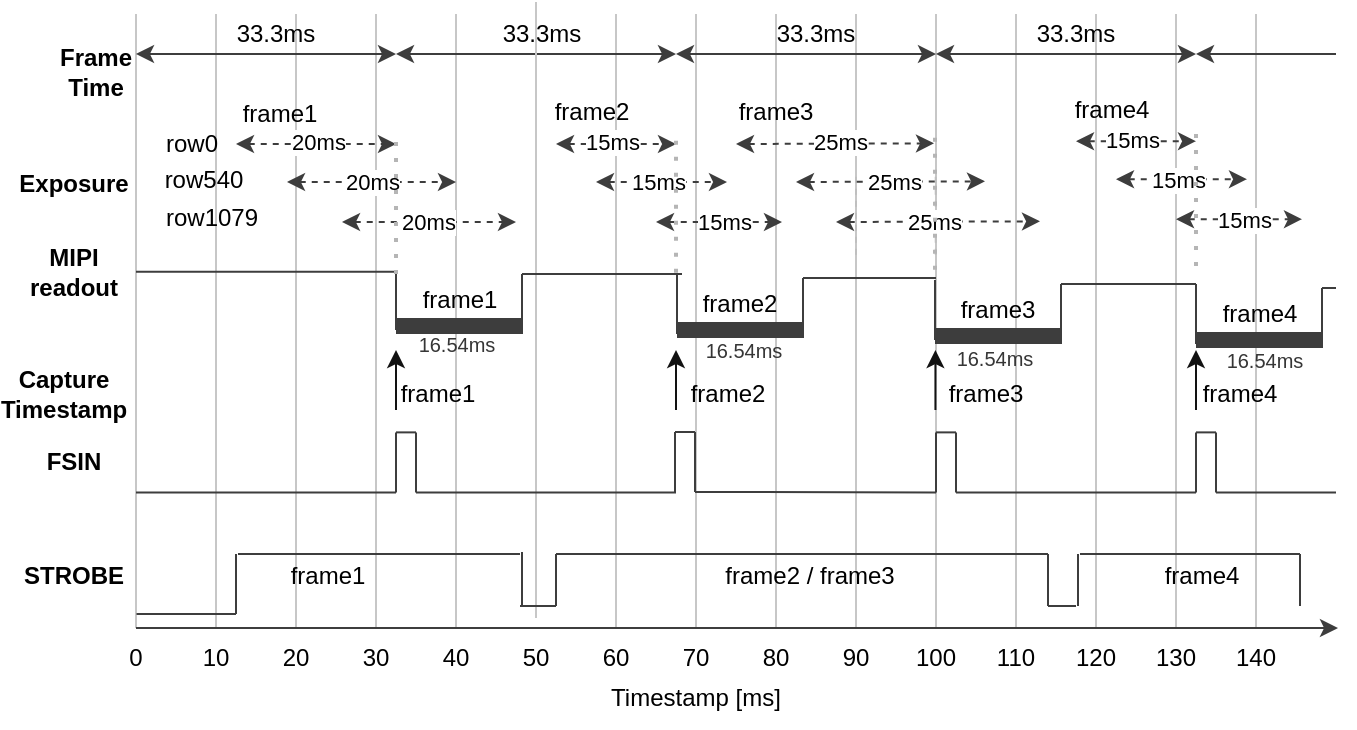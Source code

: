 <mxfile version="20.3.3" type="device"><diagram id="ZfFz8FX2KWRzMvGw99M6" name="Page-1"><mxGraphModel dx="862" dy="456" grid="1" gridSize="10" guides="1" tooltips="1" connect="1" arrows="1" fold="1" page="1" pageScale="1" pageWidth="850" pageHeight="1100" math="0" shadow="0"><root><mxCell id="0"/><mxCell id="1" parent="0"/><mxCell id="2MlRJaXZFY16h2iLMxN5-1" value="" style="endArrow=none;html=1;rounded=0;strokeColor=#C7C7C7;exitX=0.5;exitY=0;exitDx=0;exitDy=0;" edge="1" parent="1" source="2MlRJaXZFY16h2iLMxN5-36"><mxGeometry width="50" height="50" relative="1" as="geometry"><mxPoint x="160" y="520" as="sourcePoint"/><mxPoint x="160" y="120" as="targetPoint"/></mxGeometry></mxCell><mxCell id="2MlRJaXZFY16h2iLMxN5-2" value="" style="endArrow=none;html=1;rounded=0;strokeColor=#C7C7C7;exitX=0.5;exitY=0;exitDx=0;exitDy=0;" edge="1" parent="1" source="2MlRJaXZFY16h2iLMxN5-17"><mxGeometry width="50" height="50" relative="1" as="geometry"><mxPoint x="200" y="390" as="sourcePoint"/><mxPoint x="200" y="120" as="targetPoint"/></mxGeometry></mxCell><mxCell id="2MlRJaXZFY16h2iLMxN5-3" value="" style="endArrow=none;html=1;rounded=0;strokeColor=#C7C7C7;exitX=0.5;exitY=0;exitDx=0;exitDy=0;" edge="1" parent="1" source="2MlRJaXZFY16h2iLMxN5-18"><mxGeometry width="50" height="50" relative="1" as="geometry"><mxPoint x="240" y="390" as="sourcePoint"/><mxPoint x="240" y="120" as="targetPoint"/></mxGeometry></mxCell><mxCell id="2MlRJaXZFY16h2iLMxN5-4" value="" style="endArrow=none;html=1;rounded=0;strokeColor=#C7C7C7;exitX=0.5;exitY=0;exitDx=0;exitDy=0;" edge="1" parent="1" source="2MlRJaXZFY16h2iLMxN5-19"><mxGeometry width="50" height="50" relative="1" as="geometry"><mxPoint x="280" y="520" as="sourcePoint"/><mxPoint x="280" y="120" as="targetPoint"/></mxGeometry></mxCell><mxCell id="2MlRJaXZFY16h2iLMxN5-5" value="" style="endArrow=none;html=1;rounded=0;strokeColor=#C7C7C7;exitX=0.5;exitY=0;exitDx=0;exitDy=0;" edge="1" parent="1" source="2MlRJaXZFY16h2iLMxN5-22"><mxGeometry width="50" height="50" relative="1" as="geometry"><mxPoint x="320" y="520" as="sourcePoint"/><mxPoint x="320" y="120" as="targetPoint"/></mxGeometry></mxCell><mxCell id="2MlRJaXZFY16h2iLMxN5-7" value="" style="endArrow=none;html=1;rounded=0;strokeColor=#C7C7C7;exitX=0.5;exitY=0;exitDx=0;exitDy=0;" edge="1" parent="1" source="2MlRJaXZFY16h2iLMxN5-24"><mxGeometry width="50" height="50" relative="1" as="geometry"><mxPoint x="400" y="520" as="sourcePoint"/><mxPoint x="400" y="120" as="targetPoint"/></mxGeometry></mxCell><mxCell id="2MlRJaXZFY16h2iLMxN5-8" value="" style="endArrow=none;html=1;rounded=0;strokeColor=#C7C7C7;exitX=0.5;exitY=0;exitDx=0;exitDy=0;" edge="1" parent="1" source="2MlRJaXZFY16h2iLMxN5-25"><mxGeometry width="50" height="50" relative="1" as="geometry"><mxPoint x="440" y="520" as="sourcePoint"/><mxPoint x="440" y="120" as="targetPoint"/></mxGeometry></mxCell><mxCell id="2MlRJaXZFY16h2iLMxN5-9" value="" style="endArrow=none;html=1;rounded=0;strokeColor=#C7C7C7;exitX=0.5;exitY=0;exitDx=0;exitDy=0;" edge="1" parent="1" source="2MlRJaXZFY16h2iLMxN5-26"><mxGeometry width="50" height="50" relative="1" as="geometry"><mxPoint x="480" y="520" as="sourcePoint"/><mxPoint x="480" y="120" as="targetPoint"/></mxGeometry></mxCell><mxCell id="2MlRJaXZFY16h2iLMxN5-10" value="" style="endArrow=none;html=1;rounded=0;strokeColor=#C7C7C7;" edge="1" parent="1" source="2MlRJaXZFY16h2iLMxN5-27"><mxGeometry width="50" height="50" relative="1" as="geometry"><mxPoint x="520" y="520" as="sourcePoint"/><mxPoint x="520" y="120" as="targetPoint"/></mxGeometry></mxCell><mxCell id="2MlRJaXZFY16h2iLMxN5-11" value="" style="endArrow=none;html=1;rounded=0;strokeColor=#C7C7C7;exitX=0.5;exitY=0;exitDx=0;exitDy=0;" edge="1" parent="1" source="2MlRJaXZFY16h2iLMxN5-28"><mxGeometry width="50" height="50" relative="1" as="geometry"><mxPoint x="560" y="380" as="sourcePoint"/><mxPoint x="560" y="120" as="targetPoint"/></mxGeometry></mxCell><mxCell id="2MlRJaXZFY16h2iLMxN5-12" value="" style="endArrow=none;html=1;rounded=0;strokeColor=#C7C7C7;exitX=0.5;exitY=0;exitDx=0;exitDy=0;" edge="1" parent="1" source="2MlRJaXZFY16h2iLMxN5-29"><mxGeometry width="50" height="50" relative="1" as="geometry"><mxPoint x="600" y="520" as="sourcePoint"/><mxPoint x="600" y="120" as="targetPoint"/></mxGeometry></mxCell><mxCell id="2MlRJaXZFY16h2iLMxN5-13" value="" style="endArrow=none;html=1;rounded=0;strokeColor=#C7C7C7;exitX=0.5;exitY=0;exitDx=0;exitDy=0;" edge="1" parent="1" source="2MlRJaXZFY16h2iLMxN5-30"><mxGeometry width="50" height="50" relative="1" as="geometry"><mxPoint x="640" y="520" as="sourcePoint"/><mxPoint x="640" y="120" as="targetPoint"/></mxGeometry></mxCell><mxCell id="2MlRJaXZFY16h2iLMxN5-14" value="" style="endArrow=none;html=1;rounded=0;strokeColor=#C7C7C7;exitX=0.5;exitY=0;exitDx=0;exitDy=0;" edge="1" parent="1" source="2MlRJaXZFY16h2iLMxN5-31"><mxGeometry width="50" height="50" relative="1" as="geometry"><mxPoint x="680" y="520" as="sourcePoint"/><mxPoint x="680" y="120" as="targetPoint"/></mxGeometry></mxCell><mxCell id="2MlRJaXZFY16h2iLMxN5-15" value="" style="endArrow=none;html=1;rounded=0;strokeColor=#C7C7C7;exitX=0.5;exitY=0;exitDx=0;exitDy=0;" edge="1" parent="1" source="2MlRJaXZFY16h2iLMxN5-32"><mxGeometry width="50" height="50" relative="1" as="geometry"><mxPoint x="720" y="520" as="sourcePoint"/><mxPoint x="720" y="120" as="targetPoint"/></mxGeometry></mxCell><mxCell id="2MlRJaXZFY16h2iLMxN5-17" value="&lt;div&gt;10&lt;/div&gt;" style="text;html=1;strokeColor=none;fillColor=none;align=center;verticalAlign=middle;whiteSpace=wrap;rounded=0;" vertex="1" parent="1"><mxGeometry x="170" y="427" width="60" height="30" as="geometry"/></mxCell><mxCell id="2MlRJaXZFY16h2iLMxN5-18" value="&lt;div&gt;20&lt;/div&gt;" style="text;html=1;strokeColor=none;fillColor=none;align=center;verticalAlign=middle;whiteSpace=wrap;rounded=0;" vertex="1" parent="1"><mxGeometry x="210" y="427" width="60" height="30" as="geometry"/></mxCell><mxCell id="2MlRJaXZFY16h2iLMxN5-19" value="30" style="text;html=1;strokeColor=none;fillColor=none;align=center;verticalAlign=middle;whiteSpace=wrap;rounded=0;" vertex="1" parent="1"><mxGeometry x="250" y="427" width="60" height="30" as="geometry"/></mxCell><mxCell id="2MlRJaXZFY16h2iLMxN5-20" value="" style="endArrow=classic;html=1;rounded=0;strokeColor=#3D3D3D;strokeWidth=1;entryX=1;entryY=0;entryDx=0;entryDy=0;exitX=0.5;exitY=0;exitDx=0;exitDy=0;" edge="1" parent="1" source="2MlRJaXZFY16h2iLMxN5-36"><mxGeometry width="50" height="50" relative="1" as="geometry"><mxPoint x="171" y="427" as="sourcePoint"/><mxPoint x="761" y="427.0" as="targetPoint"/></mxGeometry></mxCell><mxCell id="2MlRJaXZFY16h2iLMxN5-21" value="Timestamp [ms]" style="text;html=1;strokeColor=none;fillColor=none;align=center;verticalAlign=middle;whiteSpace=wrap;rounded=0;" vertex="1" parent="1"><mxGeometry x="390" y="447" width="100" height="30" as="geometry"/></mxCell><mxCell id="2MlRJaXZFY16h2iLMxN5-22" value="40" style="text;html=1;strokeColor=none;fillColor=none;align=center;verticalAlign=middle;whiteSpace=wrap;rounded=0;" vertex="1" parent="1"><mxGeometry x="290" y="427" width="60" height="30" as="geometry"/></mxCell><mxCell id="2MlRJaXZFY16h2iLMxN5-23" value="50" style="text;html=1;strokeColor=none;fillColor=none;align=center;verticalAlign=middle;whiteSpace=wrap;rounded=0;" vertex="1" parent="1"><mxGeometry x="330" y="427" width="60" height="30" as="geometry"/></mxCell><mxCell id="2MlRJaXZFY16h2iLMxN5-24" value="60" style="text;html=1;strokeColor=none;fillColor=none;align=center;verticalAlign=middle;whiteSpace=wrap;rounded=0;" vertex="1" parent="1"><mxGeometry x="370" y="427" width="60" height="30" as="geometry"/></mxCell><mxCell id="2MlRJaXZFY16h2iLMxN5-25" value="70" style="text;html=1;strokeColor=none;fillColor=none;align=center;verticalAlign=middle;whiteSpace=wrap;rounded=0;" vertex="1" parent="1"><mxGeometry x="410" y="427" width="60" height="30" as="geometry"/></mxCell><mxCell id="2MlRJaXZFY16h2iLMxN5-26" value="80" style="text;html=1;strokeColor=none;fillColor=none;align=center;verticalAlign=middle;whiteSpace=wrap;rounded=0;" vertex="1" parent="1"><mxGeometry x="450" y="427" width="60" height="30" as="geometry"/></mxCell><mxCell id="2MlRJaXZFY16h2iLMxN5-27" value="90" style="text;html=1;strokeColor=none;fillColor=none;align=center;verticalAlign=middle;whiteSpace=wrap;rounded=0;" vertex="1" parent="1"><mxGeometry x="490" y="427" width="60" height="30" as="geometry"/></mxCell><mxCell id="2MlRJaXZFY16h2iLMxN5-28" value="100" style="text;html=1;strokeColor=none;fillColor=none;align=center;verticalAlign=middle;whiteSpace=wrap;rounded=0;" vertex="1" parent="1"><mxGeometry x="530" y="427" width="60" height="30" as="geometry"/></mxCell><mxCell id="2MlRJaXZFY16h2iLMxN5-29" value="110" style="text;html=1;strokeColor=none;fillColor=none;align=center;verticalAlign=middle;whiteSpace=wrap;rounded=0;" vertex="1" parent="1"><mxGeometry x="570" y="427" width="60" height="30" as="geometry"/></mxCell><mxCell id="2MlRJaXZFY16h2iLMxN5-30" value="120" style="text;html=1;strokeColor=none;fillColor=none;align=center;verticalAlign=middle;whiteSpace=wrap;rounded=0;" vertex="1" parent="1"><mxGeometry x="610" y="427" width="60" height="30" as="geometry"/></mxCell><mxCell id="2MlRJaXZFY16h2iLMxN5-31" value="130" style="text;html=1;strokeColor=none;fillColor=none;align=center;verticalAlign=middle;whiteSpace=wrap;rounded=0;" vertex="1" parent="1"><mxGeometry x="650" y="427" width="60" height="30" as="geometry"/></mxCell><mxCell id="2MlRJaXZFY16h2iLMxN5-32" value="140" style="text;html=1;strokeColor=none;fillColor=none;align=center;verticalAlign=middle;whiteSpace=wrap;rounded=0;" vertex="1" parent="1"><mxGeometry x="690" y="427" width="60" height="30" as="geometry"/></mxCell><mxCell id="2MlRJaXZFY16h2iLMxN5-36" value="0" style="text;html=1;strokeColor=none;fillColor=none;align=center;verticalAlign=middle;whiteSpace=wrap;rounded=0;" vertex="1" parent="1"><mxGeometry x="130" y="427" width="60" height="30" as="geometry"/></mxCell><mxCell id="2MlRJaXZFY16h2iLMxN5-37" value="" style="endArrow=classic;startArrow=classic;html=1;rounded=0;strokeColor=#3D3D3D;strokeWidth=1;" edge="1" parent="1"><mxGeometry width="50" height="50" relative="1" as="geometry"><mxPoint x="160" y="140" as="sourcePoint"/><mxPoint x="290" y="140" as="targetPoint"/></mxGeometry></mxCell><mxCell id="2MlRJaXZFY16h2iLMxN5-38" value="" style="endArrow=classic;startArrow=classic;html=1;rounded=0;strokeColor=#3D3D3D;strokeWidth=1;" edge="1" parent="1"><mxGeometry width="50" height="50" relative="1" as="geometry"><mxPoint x="290" y="140" as="sourcePoint"/><mxPoint x="430" y="140" as="targetPoint"/></mxGeometry></mxCell><mxCell id="2MlRJaXZFY16h2iLMxN5-39" value="" style="endArrow=classic;startArrow=classic;html=1;rounded=0;strokeColor=#3D3D3D;strokeWidth=1;" edge="1" parent="1"><mxGeometry width="50" height="50" relative="1" as="geometry"><mxPoint x="430" y="140" as="sourcePoint"/><mxPoint x="560" y="140" as="targetPoint"/></mxGeometry></mxCell><mxCell id="2MlRJaXZFY16h2iLMxN5-40" value="" style="endArrow=classic;startArrow=classic;html=1;rounded=0;strokeColor=#3D3D3D;strokeWidth=1;" edge="1" parent="1"><mxGeometry width="50" height="50" relative="1" as="geometry"><mxPoint x="560" y="140" as="sourcePoint"/><mxPoint x="690" y="140" as="targetPoint"/></mxGeometry></mxCell><mxCell id="2MlRJaXZFY16h2iLMxN5-44" value="33.3ms" style="text;html=1;strokeColor=none;fillColor=none;align=center;verticalAlign=middle;whiteSpace=wrap;rounded=0;" vertex="1" parent="1"><mxGeometry x="200" y="115" width="60" height="30" as="geometry"/></mxCell><mxCell id="2MlRJaXZFY16h2iLMxN5-45" value="33.3ms" style="text;html=1;strokeColor=none;fillColor=none;align=center;verticalAlign=middle;whiteSpace=wrap;rounded=0;" vertex="1" parent="1"><mxGeometry x="333" y="115" width="60" height="30" as="geometry"/></mxCell><mxCell id="2MlRJaXZFY16h2iLMxN5-46" value="" style="endArrow=none;html=1;rounded=0;strokeColor=#C7C7C7;exitX=0.5;exitY=0;exitDx=0;exitDy=0;" edge="1" parent="1"><mxGeometry width="50" height="50" relative="1" as="geometry"><mxPoint x="360" y="422" as="sourcePoint"/><mxPoint x="360" y="114" as="targetPoint"/></mxGeometry></mxCell><mxCell id="2MlRJaXZFY16h2iLMxN5-49" value="33.3ms" style="text;html=1;strokeColor=none;fillColor=none;align=center;verticalAlign=middle;whiteSpace=wrap;rounded=0;" vertex="1" parent="1"><mxGeometry x="470" y="115" width="60" height="30" as="geometry"/></mxCell><mxCell id="2MlRJaXZFY16h2iLMxN5-50" value="33.3ms" style="text;html=1;strokeColor=none;fillColor=none;align=center;verticalAlign=middle;whiteSpace=wrap;rounded=0;" vertex="1" parent="1"><mxGeometry x="600" y="115" width="60" height="30" as="geometry"/></mxCell><mxCell id="2MlRJaXZFY16h2iLMxN5-51" value="" style="endArrow=classic;html=1;rounded=0;strokeColor=#3D3D3D;strokeWidth=1;" edge="1" parent="1"><mxGeometry width="50" height="50" relative="1" as="geometry"><mxPoint x="760" y="140" as="sourcePoint"/><mxPoint x="690" y="140" as="targetPoint"/></mxGeometry></mxCell><mxCell id="2MlRJaXZFY16h2iLMxN5-52" value="Exposure" style="text;html=1;strokeColor=none;fillColor=none;align=center;verticalAlign=middle;whiteSpace=wrap;rounded=0;fontStyle=1" vertex="1" parent="1"><mxGeometry x="99" y="190" width="60" height="30" as="geometry"/></mxCell><mxCell id="2MlRJaXZFY16h2iLMxN5-53" value="&lt;b&gt;Frame Time&lt;/b&gt;" style="text;html=1;strokeColor=none;fillColor=none;align=center;verticalAlign=middle;whiteSpace=wrap;rounded=0;" vertex="1" parent="1"><mxGeometry x="110" y="134" width="60" height="30" as="geometry"/></mxCell><mxCell id="2MlRJaXZFY16h2iLMxN5-54" value="STROBE" style="text;html=1;strokeColor=none;fillColor=none;align=center;verticalAlign=middle;whiteSpace=wrap;rounded=0;fontStyle=1" vertex="1" parent="1"><mxGeometry x="99" y="386" width="60" height="30" as="geometry"/></mxCell><mxCell id="2MlRJaXZFY16h2iLMxN5-55" value="&lt;div&gt;MIPI&lt;/div&gt;&lt;div&gt;readout&lt;br&gt;&lt;/div&gt;" style="text;html=1;strokeColor=none;fillColor=none;align=center;verticalAlign=middle;whiteSpace=wrap;rounded=0;fontStyle=1" vertex="1" parent="1"><mxGeometry x="99" y="234" width="60" height="30" as="geometry"/></mxCell><mxCell id="2MlRJaXZFY16h2iLMxN5-56" value="&lt;div&gt;Capture&lt;/div&gt;&lt;div&gt;Timestamp&lt;br&gt;&lt;/div&gt;" style="text;html=1;strokeColor=none;fillColor=none;align=center;verticalAlign=middle;whiteSpace=wrap;rounded=0;fontStyle=1" vertex="1" parent="1"><mxGeometry x="94" y="295" width="60" height="30" as="geometry"/></mxCell><mxCell id="2MlRJaXZFY16h2iLMxN5-58" value="" style="endArrow=none;html=1;rounded=0;strokeColor=#3D3D3D;strokeWidth=1;exitX=1.021;exitY=1;exitDx=0;exitDy=0;exitPerimeter=0;" edge="1" parent="1"><mxGeometry width="50" height="50" relative="1" as="geometry"><mxPoint x="160.26" y="420" as="sourcePoint"/><mxPoint x="210" y="420" as="targetPoint"/><Array as="points"><mxPoint x="180" y="420"/></Array></mxGeometry></mxCell><mxCell id="2MlRJaXZFY16h2iLMxN5-60" value="" style="endArrow=none;html=1;rounded=0;strokeColor=#3D3D3D;strokeWidth=1;" edge="1" parent="1"><mxGeometry width="50" height="50" relative="1" as="geometry"><mxPoint x="210" y="390" as="sourcePoint"/><mxPoint x="210" y="420" as="targetPoint"/></mxGeometry></mxCell><mxCell id="2MlRJaXZFY16h2iLMxN5-61" value="" style="endArrow=none;html=1;rounded=0;strokeColor=#3D3D3D;strokeWidth=1;" edge="1" parent="1"><mxGeometry width="50" height="50" relative="1" as="geometry"><mxPoint x="211" y="390" as="sourcePoint"/><mxPoint x="352" y="390" as="targetPoint"/></mxGeometry></mxCell><mxCell id="2MlRJaXZFY16h2iLMxN5-62" value="" style="endArrow=none;html=1;rounded=0;strokeColor=#3D3D3D;strokeWidth=1;" edge="1" parent="1"><mxGeometry width="50" height="50" relative="1" as="geometry"><mxPoint x="353" y="389" as="sourcePoint"/><mxPoint x="353" y="416" as="targetPoint"/></mxGeometry></mxCell><mxCell id="2MlRJaXZFY16h2iLMxN5-63" value="" style="endArrow=none;html=1;rounded=0;strokeColor=#3D3D3D;strokeWidth=1;" edge="1" parent="1"><mxGeometry width="50" height="50" relative="1" as="geometry"><mxPoint x="352" y="416" as="sourcePoint"/><mxPoint x="370" y="416" as="targetPoint"/></mxGeometry></mxCell><mxCell id="2MlRJaXZFY16h2iLMxN5-64" value="" style="endArrow=none;html=1;rounded=0;strokeColor=#3D3D3D;strokeWidth=1;" edge="1" parent="1"><mxGeometry width="50" height="50" relative="1" as="geometry"><mxPoint x="370" y="390" as="sourcePoint"/><mxPoint x="370" y="416" as="targetPoint"/></mxGeometry></mxCell><mxCell id="2MlRJaXZFY16h2iLMxN5-65" value="" style="endArrow=none;html=1;rounded=0;strokeColor=#3D3D3D;strokeWidth=1;" edge="1" parent="1"><mxGeometry width="50" height="50" relative="1" as="geometry"><mxPoint x="370" y="390" as="sourcePoint"/><mxPoint x="616" y="390" as="targetPoint"/></mxGeometry></mxCell><mxCell id="2MlRJaXZFY16h2iLMxN5-70" value="" style="endArrow=none;html=1;rounded=0;strokeColor=#3D3D3D;strokeWidth=1;" edge="1" parent="1"><mxGeometry width="50" height="50" relative="1" as="geometry"><mxPoint x="616" y="390" as="sourcePoint"/><mxPoint x="616" y="416" as="targetPoint"/></mxGeometry></mxCell><mxCell id="2MlRJaXZFY16h2iLMxN5-71" value="" style="endArrow=none;html=1;rounded=0;strokeColor=#3D3D3D;strokeWidth=1;" edge="1" parent="1"><mxGeometry width="50" height="50" relative="1" as="geometry"><mxPoint x="616" y="416" as="sourcePoint"/><mxPoint x="630" y="416" as="targetPoint"/></mxGeometry></mxCell><mxCell id="2MlRJaXZFY16h2iLMxN5-72" value="" style="endArrow=none;html=1;rounded=0;strokeColor=#3D3D3D;strokeWidth=1;" edge="1" parent="1"><mxGeometry width="50" height="50" relative="1" as="geometry"><mxPoint x="631" y="390" as="sourcePoint"/><mxPoint x="631" y="416" as="targetPoint"/></mxGeometry></mxCell><mxCell id="2MlRJaXZFY16h2iLMxN5-73" value="" style="endArrow=none;html=1;rounded=0;strokeColor=#3D3D3D;strokeWidth=1;" edge="1" parent="1"><mxGeometry width="50" height="50" relative="1" as="geometry"><mxPoint x="632" y="390" as="sourcePoint"/><mxPoint x="742" y="390" as="targetPoint"/></mxGeometry></mxCell><mxCell id="2MlRJaXZFY16h2iLMxN5-74" value="" style="endArrow=none;html=1;rounded=0;strokeColor=#3D3D3D;strokeWidth=1;" edge="1" parent="1"><mxGeometry width="50" height="50" relative="1" as="geometry"><mxPoint x="742" y="390" as="sourcePoint"/><mxPoint x="742.0" y="416" as="targetPoint"/></mxGeometry></mxCell><mxCell id="2MlRJaXZFY16h2iLMxN5-76" value="" style="endArrow=classic;startArrow=classic;html=1;rounded=0;strokeColor=#3D3D3D;strokeWidth=1;dashed=1;" edge="1" parent="1"><mxGeometry width="50" height="50" relative="1" as="geometry"><mxPoint x="210" y="185" as="sourcePoint"/><mxPoint x="290" y="185" as="targetPoint"/></mxGeometry></mxCell><mxCell id="2MlRJaXZFY16h2iLMxN5-159" value="20ms" style="edgeLabel;html=1;align=center;verticalAlign=middle;resizable=0;points=[];" vertex="1" connectable="0" parent="2MlRJaXZFY16h2iLMxN5-76"><mxGeometry x="0.232" y="1" relative="1" as="geometry"><mxPoint x="-9" as="offset"/></mxGeometry></mxCell><mxCell id="2MlRJaXZFY16h2iLMxN5-86" value="" style="endArrow=none;dashed=1;html=1;rounded=0;strokeColor=#BFBFBF;strokeWidth=1;" edge="1" parent="1"><mxGeometry width="50" height="50" relative="1" as="geometry"><mxPoint x="520" y="240.33" as="sourcePoint"/><mxPoint x="520" y="200.33" as="targetPoint"/></mxGeometry></mxCell><mxCell id="2MlRJaXZFY16h2iLMxN5-87" value="" style="endArrow=none;dashed=1;html=1;rounded=0;strokeColor=#BFBFBF;strokeWidth=1;" edge="1" parent="1"><mxGeometry width="50" height="50" relative="1" as="geometry"><mxPoint x="559.86" y="240.33" as="sourcePoint"/><mxPoint x="559.86" y="200.33" as="targetPoint"/></mxGeometry></mxCell><mxCell id="2MlRJaXZFY16h2iLMxN5-92" value="FSIN" style="text;html=1;strokeColor=none;fillColor=none;align=center;verticalAlign=middle;whiteSpace=wrap;rounded=0;fontStyle=1" vertex="1" parent="1"><mxGeometry x="99" y="329.19" width="60" height="30" as="geometry"/></mxCell><mxCell id="2MlRJaXZFY16h2iLMxN5-93" value="frame1" style="text;html=1;strokeColor=none;fillColor=none;align=center;verticalAlign=middle;whiteSpace=wrap;rounded=0;fontStyle=0" vertex="1" parent="1"><mxGeometry x="225.5" y="386" width="60" height="30" as="geometry"/></mxCell><mxCell id="2MlRJaXZFY16h2iLMxN5-94" value="&lt;div&gt;frame2 / frame3&lt;/div&gt;" style="text;html=1;strokeColor=none;fillColor=none;align=center;verticalAlign=middle;whiteSpace=wrap;rounded=0;fontStyle=0" vertex="1" parent="1"><mxGeometry x="407" y="393" width="180" height="16" as="geometry"/></mxCell><mxCell id="2MlRJaXZFY16h2iLMxN5-96" value="frame4" style="text;html=1;strokeColor=none;fillColor=none;align=center;verticalAlign=middle;whiteSpace=wrap;rounded=0;fontStyle=0" vertex="1" parent="1"><mxGeometry x="673" y="393" width="39.5" height="16" as="geometry"/></mxCell><mxCell id="2MlRJaXZFY16h2iLMxN5-97" value="" style="endArrow=none;html=1;rounded=0;strokeColor=#3D3D3D;strokeWidth=1;exitX=1.021;exitY=1;exitDx=0;exitDy=0;exitPerimeter=0;" edge="1" parent="1"><mxGeometry width="50" height="50" relative="1" as="geometry"><mxPoint x="160" y="359.19" as="sourcePoint"/><mxPoint x="290" y="359.19" as="targetPoint"/></mxGeometry></mxCell><mxCell id="2MlRJaXZFY16h2iLMxN5-98" value="" style="endArrow=none;html=1;rounded=0;strokeColor=#3D3D3D;strokeWidth=1;" edge="1" parent="1"><mxGeometry width="50" height="50" relative="1" as="geometry"><mxPoint x="290.0" y="329.19" as="sourcePoint"/><mxPoint x="290.0" y="359.19" as="targetPoint"/></mxGeometry></mxCell><mxCell id="2MlRJaXZFY16h2iLMxN5-99" value="" style="endArrow=none;html=1;rounded=0;strokeColor=#3D3D3D;strokeWidth=1;exitX=1.021;exitY=1;exitDx=0;exitDy=0;exitPerimeter=0;" edge="1" parent="1"><mxGeometry width="50" height="50" relative="1" as="geometry"><mxPoint x="290.0" y="329.19" as="sourcePoint"/><mxPoint x="300" y="329.19" as="targetPoint"/></mxGeometry></mxCell><mxCell id="2MlRJaXZFY16h2iLMxN5-100" value="" style="endArrow=none;html=1;rounded=0;strokeColor=#3D3D3D;strokeWidth=1;" edge="1" parent="1"><mxGeometry width="50" height="50" relative="1" as="geometry"><mxPoint x="300" y="329.19" as="sourcePoint"/><mxPoint x="300" y="359.19" as="targetPoint"/></mxGeometry></mxCell><mxCell id="2MlRJaXZFY16h2iLMxN5-101" value="" style="endArrow=none;html=1;rounded=0;strokeColor=#3D3D3D;strokeWidth=1;exitX=1.021;exitY=1;exitDx=0;exitDy=0;exitPerimeter=0;" edge="1" parent="1"><mxGeometry width="50" height="50" relative="1" as="geometry"><mxPoint x="300.0" y="359.19" as="sourcePoint"/><mxPoint x="430" y="359.19" as="targetPoint"/></mxGeometry></mxCell><mxCell id="2MlRJaXZFY16h2iLMxN5-102" value="" style="endArrow=none;html=1;rounded=0;strokeColor=#3D3D3D;strokeWidth=1;" edge="1" parent="1"><mxGeometry width="50" height="50" relative="1" as="geometry"><mxPoint x="429.5" y="329" as="sourcePoint"/><mxPoint x="429.5" y="359" as="targetPoint"/></mxGeometry></mxCell><mxCell id="2MlRJaXZFY16h2iLMxN5-103" value="" style="endArrow=none;html=1;rounded=0;strokeColor=#3D3D3D;strokeWidth=1;exitX=1.021;exitY=1;exitDx=0;exitDy=0;exitPerimeter=0;" edge="1" parent="1"><mxGeometry width="50" height="50" relative="1" as="geometry"><mxPoint x="429.5" y="329" as="sourcePoint"/><mxPoint x="439.5" y="329" as="targetPoint"/></mxGeometry></mxCell><mxCell id="2MlRJaXZFY16h2iLMxN5-104" value="" style="endArrow=none;html=1;rounded=0;strokeColor=#3D3D3D;strokeWidth=1;" edge="1" parent="1"><mxGeometry width="50" height="50" relative="1" as="geometry"><mxPoint x="439.5" y="329" as="sourcePoint"/><mxPoint x="439.5" y="359" as="targetPoint"/></mxGeometry></mxCell><mxCell id="2MlRJaXZFY16h2iLMxN5-105" value="" style="endArrow=none;html=1;rounded=0;strokeColor=#3D3D3D;strokeWidth=1;exitX=1.021;exitY=1;exitDx=0;exitDy=0;exitPerimeter=0;" edge="1" parent="1"><mxGeometry width="50" height="50" relative="1" as="geometry"><mxPoint x="439.5" y="359" as="sourcePoint"/><mxPoint x="560" y="359.19" as="targetPoint"/></mxGeometry></mxCell><mxCell id="2MlRJaXZFY16h2iLMxN5-106" value="" style="endArrow=none;html=1;rounded=0;strokeColor=#3D3D3D;strokeWidth=1;" edge="1" parent="1"><mxGeometry width="50" height="50" relative="1" as="geometry"><mxPoint x="560" y="329.19" as="sourcePoint"/><mxPoint x="560" y="359.19" as="targetPoint"/></mxGeometry></mxCell><mxCell id="2MlRJaXZFY16h2iLMxN5-107" value="" style="endArrow=none;html=1;rounded=0;strokeColor=#3D3D3D;strokeWidth=1;exitX=1.021;exitY=1;exitDx=0;exitDy=0;exitPerimeter=0;" edge="1" parent="1"><mxGeometry width="50" height="50" relative="1" as="geometry"><mxPoint x="560" y="329.19" as="sourcePoint"/><mxPoint x="570" y="329.19" as="targetPoint"/></mxGeometry></mxCell><mxCell id="2MlRJaXZFY16h2iLMxN5-108" value="" style="endArrow=none;html=1;rounded=0;strokeColor=#3D3D3D;strokeWidth=1;" edge="1" parent="1"><mxGeometry width="50" height="50" relative="1" as="geometry"><mxPoint x="570" y="329.19" as="sourcePoint"/><mxPoint x="570" y="359.19" as="targetPoint"/></mxGeometry></mxCell><mxCell id="2MlRJaXZFY16h2iLMxN5-109" value="" style="endArrow=none;html=1;rounded=0;strokeColor=#3D3D3D;strokeWidth=1;exitX=1.021;exitY=1;exitDx=0;exitDy=0;exitPerimeter=0;" edge="1" parent="1"><mxGeometry width="50" height="50" relative="1" as="geometry"><mxPoint x="570" y="359.19" as="sourcePoint"/><mxPoint x="690" y="359.19" as="targetPoint"/></mxGeometry></mxCell><mxCell id="2MlRJaXZFY16h2iLMxN5-110" value="" style="endArrow=none;html=1;rounded=0;strokeColor=#3D3D3D;strokeWidth=1;" edge="1" parent="1"><mxGeometry width="50" height="50" relative="1" as="geometry"><mxPoint x="690" y="329.19" as="sourcePoint"/><mxPoint x="690" y="359.19" as="targetPoint"/></mxGeometry></mxCell><mxCell id="2MlRJaXZFY16h2iLMxN5-111" value="" style="endArrow=none;html=1;rounded=0;strokeColor=#3D3D3D;strokeWidth=1;exitX=1.021;exitY=1;exitDx=0;exitDy=0;exitPerimeter=0;" edge="1" parent="1"><mxGeometry width="50" height="50" relative="1" as="geometry"><mxPoint x="690" y="329.19" as="sourcePoint"/><mxPoint x="700" y="329.19" as="targetPoint"/></mxGeometry></mxCell><mxCell id="2MlRJaXZFY16h2iLMxN5-112" value="" style="endArrow=none;html=1;rounded=0;strokeColor=#3D3D3D;strokeWidth=1;" edge="1" parent="1"><mxGeometry width="50" height="50" relative="1" as="geometry"><mxPoint x="700" y="329.19" as="sourcePoint"/><mxPoint x="700" y="359.19" as="targetPoint"/></mxGeometry></mxCell><mxCell id="2MlRJaXZFY16h2iLMxN5-113" value="" style="endArrow=none;html=1;rounded=0;strokeColor=#3D3D3D;strokeWidth=1;exitX=1.021;exitY=1;exitDx=0;exitDy=0;exitPerimeter=0;" edge="1" parent="1"><mxGeometry width="50" height="50" relative="1" as="geometry"><mxPoint x="700" y="359.19" as="sourcePoint"/><mxPoint x="760" y="359.19" as="targetPoint"/></mxGeometry></mxCell><mxCell id="2MlRJaXZFY16h2iLMxN5-114" value="" style="endArrow=none;html=1;rounded=0;strokeColor=#3D3D3D;strokeWidth=1;exitX=1.021;exitY=1;exitDx=0;exitDy=0;exitPerimeter=0;" edge="1" parent="1"><mxGeometry width="50" height="50" relative="1" as="geometry"><mxPoint x="160" y="248.9" as="sourcePoint"/><mxPoint x="290" y="248.9" as="targetPoint"/></mxGeometry></mxCell><mxCell id="2MlRJaXZFY16h2iLMxN5-116" value="" style="endArrow=none;html=1;rounded=0;strokeColor=#3D3D3D;strokeWidth=8;" edge="1" parent="1"><mxGeometry width="50" height="50" relative="1" as="geometry"><mxPoint x="290" y="276" as="sourcePoint"/><mxPoint x="353" y="276" as="targetPoint"/></mxGeometry></mxCell><mxCell id="2MlRJaXZFY16h2iLMxN5-117" value="" style="endArrow=none;html=1;rounded=0;strokeColor=#3D3D3D;strokeWidth=1;" edge="1" parent="1"><mxGeometry width="50" height="50" relative="1" as="geometry"><mxPoint x="290" y="248" as="sourcePoint"/><mxPoint x="290" y="278" as="targetPoint"/></mxGeometry></mxCell><mxCell id="2MlRJaXZFY16h2iLMxN5-118" value="" style="endArrow=none;html=1;rounded=0;strokeColor=#3D3D3D;strokeWidth=1;" edge="1" parent="1"><mxGeometry width="50" height="50" relative="1" as="geometry"><mxPoint x="353" y="250" as="sourcePoint"/><mxPoint x="353" y="280" as="targetPoint"/></mxGeometry></mxCell><mxCell id="2MlRJaXZFY16h2iLMxN5-128" value="" style="endArrow=none;html=1;rounded=0;strokeColor=#3D3D3D;strokeWidth=1;" edge="1" parent="1"><mxGeometry width="50" height="50" relative="1" as="geometry"><mxPoint x="353" y="250" as="sourcePoint"/><mxPoint x="433" y="250" as="targetPoint"/></mxGeometry></mxCell><mxCell id="2MlRJaXZFY16h2iLMxN5-131" value="row0" style="text;html=1;strokeColor=none;fillColor=none;align=center;verticalAlign=middle;whiteSpace=wrap;rounded=0;" vertex="1" parent="1"><mxGeometry x="166" y="179.33" width="44" height="12" as="geometry"/></mxCell><mxCell id="2MlRJaXZFY16h2iLMxN5-145" value="" style="endArrow=classic;html=1;rounded=0;strokeColor=#121212;strokeWidth=1;" edge="1" parent="1"><mxGeometry width="50" height="50" relative="1" as="geometry"><mxPoint x="290" y="318" as="sourcePoint"/><mxPoint x="290" y="288" as="targetPoint"/></mxGeometry></mxCell><mxCell id="2MlRJaXZFY16h2iLMxN5-146" value="" style="endArrow=classic;html=1;rounded=0;strokeColor=#121212;strokeWidth=1;" edge="1" parent="1"><mxGeometry width="50" height="50" relative="1" as="geometry"><mxPoint x="430" y="318.0" as="sourcePoint"/><mxPoint x="430" y="288.0" as="targetPoint"/></mxGeometry></mxCell><mxCell id="2MlRJaXZFY16h2iLMxN5-147" value="" style="endArrow=classic;html=1;rounded=0;strokeColor=#121212;strokeWidth=1;" edge="1" parent="1"><mxGeometry width="50" height="50" relative="1" as="geometry"><mxPoint x="559.71" y="318.0" as="sourcePoint"/><mxPoint x="559.71" y="288.0" as="targetPoint"/></mxGeometry></mxCell><mxCell id="2MlRJaXZFY16h2iLMxN5-148" value="" style="endArrow=classic;html=1;rounded=0;strokeColor=#121212;strokeWidth=1;" edge="1" parent="1"><mxGeometry width="50" height="50" relative="1" as="geometry"><mxPoint x="690" y="318.0" as="sourcePoint"/><mxPoint x="690" y="288.0" as="targetPoint"/></mxGeometry></mxCell><mxCell id="2MlRJaXZFY16h2iLMxN5-152" value="frame1" style="text;html=1;strokeColor=none;fillColor=none;align=center;verticalAlign=middle;whiteSpace=wrap;rounded=0;" vertex="1" parent="1"><mxGeometry x="289" y="300" width="44" height="20" as="geometry"/></mxCell><mxCell id="2MlRJaXZFY16h2iLMxN5-153" value="frame2" style="text;html=1;strokeColor=none;fillColor=none;align=center;verticalAlign=middle;whiteSpace=wrap;rounded=0;" vertex="1" parent="1"><mxGeometry x="433.5" y="300" width="44" height="20" as="geometry"/></mxCell><mxCell id="2MlRJaXZFY16h2iLMxN5-154" value="frame3" style="text;html=1;strokeColor=none;fillColor=none;align=center;verticalAlign=middle;whiteSpace=wrap;rounded=0;" vertex="1" parent="1"><mxGeometry x="563" y="300" width="44" height="20" as="geometry"/></mxCell><mxCell id="2MlRJaXZFY16h2iLMxN5-155" value="frame4" style="text;html=1;strokeColor=none;fillColor=none;align=center;verticalAlign=middle;whiteSpace=wrap;rounded=0;" vertex="1" parent="1"><mxGeometry x="690" y="300" width="44" height="20" as="geometry"/></mxCell><mxCell id="2MlRJaXZFY16h2iLMxN5-156" value="" style="endArrow=classic;startArrow=classic;html=1;rounded=0;strokeColor=#3D3D3D;strokeWidth=1;dashed=1;" edge="1" parent="1"><mxGeometry width="50" height="50" relative="1" as="geometry"><mxPoint x="235.5" y="204.0" as="sourcePoint"/><mxPoint x="320" y="204" as="targetPoint"/></mxGeometry></mxCell><mxCell id="2MlRJaXZFY16h2iLMxN5-160" value="&lt;div&gt;20ms&lt;/div&gt;" style="edgeLabel;html=1;align=center;verticalAlign=middle;resizable=0;points=[];" vertex="1" connectable="0" parent="2MlRJaXZFY16h2iLMxN5-156"><mxGeometry x="0.267" y="-2" relative="1" as="geometry"><mxPoint x="-11" y="-2" as="offset"/></mxGeometry></mxCell><mxCell id="2MlRJaXZFY16h2iLMxN5-158" value="" style="endArrow=classic;startArrow=classic;html=1;rounded=0;strokeColor=#3D3D3D;strokeWidth=1;dashed=1;" edge="1" parent="1"><mxGeometry width="50" height="50" relative="1" as="geometry"><mxPoint x="263" y="224.0" as="sourcePoint"/><mxPoint x="350" y="224" as="targetPoint"/></mxGeometry></mxCell><mxCell id="2MlRJaXZFY16h2iLMxN5-162" value="20ms" style="edgeLabel;html=1;align=center;verticalAlign=middle;resizable=0;points=[];" vertex="1" connectable="0" parent="2MlRJaXZFY16h2iLMxN5-158"><mxGeometry x="-0.196" y="-2" relative="1" as="geometry"><mxPoint x="8" y="-2" as="offset"/></mxGeometry></mxCell><mxCell id="2MlRJaXZFY16h2iLMxN5-163" value="row540" style="text;html=1;strokeColor=none;fillColor=none;align=center;verticalAlign=middle;whiteSpace=wrap;rounded=0;" vertex="1" parent="1"><mxGeometry x="172" y="197" width="44" height="12" as="geometry"/></mxCell><mxCell id="2MlRJaXZFY16h2iLMxN5-164" value="row1079" style="text;html=1;strokeColor=none;fillColor=none;align=center;verticalAlign=middle;whiteSpace=wrap;rounded=0;" vertex="1" parent="1"><mxGeometry x="176" y="216" width="44" height="12" as="geometry"/></mxCell><mxCell id="2MlRJaXZFY16h2iLMxN5-168" value="frame1" style="text;html=1;strokeColor=none;fillColor=none;align=center;verticalAlign=middle;whiteSpace=wrap;rounded=0;" vertex="1" parent="1"><mxGeometry x="210" y="160.33" width="44" height="20" as="geometry"/></mxCell><mxCell id="2MlRJaXZFY16h2iLMxN5-179" value="" style="endArrow=classic;startArrow=classic;html=1;rounded=0;strokeColor=#3D3D3D;strokeWidth=1;dashed=1;" edge="1" parent="1"><mxGeometry width="50" height="50" relative="1" as="geometry"><mxPoint x="370" y="185" as="sourcePoint"/><mxPoint x="430" y="185.0" as="targetPoint"/></mxGeometry></mxCell><mxCell id="2MlRJaXZFY16h2iLMxN5-180" value="15ms" style="edgeLabel;html=1;align=center;verticalAlign=middle;resizable=0;points=[];" vertex="1" connectable="0" parent="2MlRJaXZFY16h2iLMxN5-179"><mxGeometry x="0.232" y="1" relative="1" as="geometry"><mxPoint x="-9" as="offset"/></mxGeometry></mxCell><mxCell id="2MlRJaXZFY16h2iLMxN5-181" value="" style="endArrow=classic;startArrow=classic;html=1;rounded=0;strokeColor=#3D3D3D;strokeWidth=1;dashed=1;" edge="1" parent="1"><mxGeometry width="50" height="50" relative="1" as="geometry"><mxPoint x="390" y="204" as="sourcePoint"/><mxPoint x="455.5" y="204.0" as="targetPoint"/></mxGeometry></mxCell><mxCell id="2MlRJaXZFY16h2iLMxN5-182" value="15ms" style="edgeLabel;html=1;align=center;verticalAlign=middle;resizable=0;points=[];" vertex="1" connectable="0" parent="2MlRJaXZFY16h2iLMxN5-181"><mxGeometry x="0.267" y="-2" relative="1" as="geometry"><mxPoint x="-11" y="-2" as="offset"/></mxGeometry></mxCell><mxCell id="2MlRJaXZFY16h2iLMxN5-183" value="" style="endArrow=classic;startArrow=classic;html=1;rounded=0;strokeColor=#3D3D3D;strokeWidth=1;dashed=1;" edge="1" parent="1"><mxGeometry width="50" height="50" relative="1" as="geometry"><mxPoint x="420" y="224" as="sourcePoint"/><mxPoint x="483" y="224.0" as="targetPoint"/></mxGeometry></mxCell><mxCell id="2MlRJaXZFY16h2iLMxN5-184" value="15ms" style="edgeLabel;html=1;align=center;verticalAlign=middle;resizable=0;points=[];" vertex="1" connectable="0" parent="2MlRJaXZFY16h2iLMxN5-183"><mxGeometry x="-0.196" y="-2" relative="1" as="geometry"><mxPoint x="8" y="-2" as="offset"/></mxGeometry></mxCell><mxCell id="2MlRJaXZFY16h2iLMxN5-185" value="frame2" style="text;html=1;strokeColor=none;fillColor=none;align=center;verticalAlign=middle;whiteSpace=wrap;rounded=0;" vertex="1" parent="1"><mxGeometry x="366" y="159.33" width="44" height="20" as="geometry"/></mxCell><mxCell id="2MlRJaXZFY16h2iLMxN5-186" value="" style="endArrow=classic;startArrow=classic;html=1;rounded=0;strokeColor=#3D3D3D;strokeWidth=1;dashed=1;" edge="1" parent="1"><mxGeometry width="50" height="50" relative="1" as="geometry"><mxPoint x="460" y="185" as="sourcePoint"/><mxPoint x="559.0" y="184.67" as="targetPoint"/></mxGeometry></mxCell><mxCell id="2MlRJaXZFY16h2iLMxN5-187" value="25ms" style="edgeLabel;html=1;align=center;verticalAlign=middle;resizable=0;points=[];" vertex="1" connectable="0" parent="2MlRJaXZFY16h2iLMxN5-186"><mxGeometry x="0.232" y="1" relative="1" as="geometry"><mxPoint x="-9" as="offset"/></mxGeometry></mxCell><mxCell id="2MlRJaXZFY16h2iLMxN5-188" value="" style="endArrow=classic;startArrow=classic;html=1;rounded=0;strokeColor=#3D3D3D;strokeWidth=1;dashed=1;" edge="1" parent="1"><mxGeometry width="50" height="50" relative="1" as="geometry"><mxPoint x="490" y="204" as="sourcePoint"/><mxPoint x="584.5" y="203.67" as="targetPoint"/></mxGeometry></mxCell><mxCell id="2MlRJaXZFY16h2iLMxN5-189" value="25ms" style="edgeLabel;html=1;align=center;verticalAlign=middle;resizable=0;points=[];" vertex="1" connectable="0" parent="2MlRJaXZFY16h2iLMxN5-188"><mxGeometry x="0.267" y="-2" relative="1" as="geometry"><mxPoint x="-11" y="-2" as="offset"/></mxGeometry></mxCell><mxCell id="2MlRJaXZFY16h2iLMxN5-190" value="" style="endArrow=classic;startArrow=classic;html=1;rounded=0;strokeColor=#3D3D3D;strokeWidth=1;dashed=1;" edge="1" parent="1"><mxGeometry width="50" height="50" relative="1" as="geometry"><mxPoint x="510" y="224" as="sourcePoint"/><mxPoint x="612" y="223.67" as="targetPoint"/></mxGeometry></mxCell><mxCell id="2MlRJaXZFY16h2iLMxN5-191" value="25ms" style="edgeLabel;html=1;align=center;verticalAlign=middle;resizable=0;points=[];" vertex="1" connectable="0" parent="2MlRJaXZFY16h2iLMxN5-190"><mxGeometry x="-0.196" y="-2" relative="1" as="geometry"><mxPoint x="8" y="-2" as="offset"/></mxGeometry></mxCell><mxCell id="2MlRJaXZFY16h2iLMxN5-192" value="frame3" style="text;html=1;strokeColor=none;fillColor=none;align=center;verticalAlign=middle;whiteSpace=wrap;rounded=0;" vertex="1" parent="1"><mxGeometry x="458" y="159.33" width="44" height="20" as="geometry"/></mxCell><mxCell id="2MlRJaXZFY16h2iLMxN5-193" value="" style="endArrow=classic;startArrow=classic;html=1;rounded=0;strokeColor=#3D3D3D;strokeWidth=1;dashed=1;" edge="1" parent="1"><mxGeometry width="50" height="50" relative="1" as="geometry"><mxPoint x="630.0" y="183.59" as="sourcePoint"/><mxPoint x="690.0" y="183.59" as="targetPoint"/></mxGeometry></mxCell><mxCell id="2MlRJaXZFY16h2iLMxN5-194" value="15ms" style="edgeLabel;html=1;align=center;verticalAlign=middle;resizable=0;points=[];" vertex="1" connectable="0" parent="2MlRJaXZFY16h2iLMxN5-193"><mxGeometry x="0.232" y="1" relative="1" as="geometry"><mxPoint x="-9" as="offset"/></mxGeometry></mxCell><mxCell id="2MlRJaXZFY16h2iLMxN5-195" value="" style="endArrow=classic;startArrow=classic;html=1;rounded=0;strokeColor=#3D3D3D;strokeWidth=1;dashed=1;" edge="1" parent="1"><mxGeometry width="50" height="50" relative="1" as="geometry"><mxPoint x="650.0" y="202.59" as="sourcePoint"/><mxPoint x="715.5" y="202.59" as="targetPoint"/></mxGeometry></mxCell><mxCell id="2MlRJaXZFY16h2iLMxN5-196" value="15ms" style="edgeLabel;html=1;align=center;verticalAlign=middle;resizable=0;points=[];" vertex="1" connectable="0" parent="2MlRJaXZFY16h2iLMxN5-195"><mxGeometry x="0.267" y="-2" relative="1" as="geometry"><mxPoint x="-11" y="-2" as="offset"/></mxGeometry></mxCell><mxCell id="2MlRJaXZFY16h2iLMxN5-197" value="" style="endArrow=classic;startArrow=classic;html=1;rounded=0;strokeColor=#3D3D3D;strokeWidth=1;dashed=1;" edge="1" parent="1"><mxGeometry width="50" height="50" relative="1" as="geometry"><mxPoint x="680.0" y="222.59" as="sourcePoint"/><mxPoint x="743" y="222.59" as="targetPoint"/></mxGeometry></mxCell><mxCell id="2MlRJaXZFY16h2iLMxN5-198" value="15ms" style="edgeLabel;html=1;align=center;verticalAlign=middle;resizable=0;points=[];" vertex="1" connectable="0" parent="2MlRJaXZFY16h2iLMxN5-197"><mxGeometry x="-0.196" y="-2" relative="1" as="geometry"><mxPoint x="8" y="-2" as="offset"/></mxGeometry></mxCell><mxCell id="2MlRJaXZFY16h2iLMxN5-199" value="frame4" style="text;html=1;strokeColor=none;fillColor=none;align=center;verticalAlign=middle;whiteSpace=wrap;rounded=0;" vertex="1" parent="1"><mxGeometry x="626" y="157.92" width="44" height="20" as="geometry"/></mxCell><mxCell id="2MlRJaXZFY16h2iLMxN5-200" value="" style="endArrow=none;dashed=1;html=1;dashPattern=1 3;strokeWidth=2;rounded=0;strokeColor=#B5B5B5;" edge="1" parent="1"><mxGeometry width="50" height="50" relative="1" as="geometry"><mxPoint x="290" y="250" as="sourcePoint"/><mxPoint x="290" y="180" as="targetPoint"/></mxGeometry></mxCell><mxCell id="2MlRJaXZFY16h2iLMxN5-201" value="" style="endArrow=none;dashed=1;html=1;dashPattern=1 3;strokeWidth=2;rounded=0;strokeColor=#B5B5B5;" edge="1" parent="1"><mxGeometry width="50" height="50" relative="1" as="geometry"><mxPoint x="430.0" y="249.33" as="sourcePoint"/><mxPoint x="430.0" y="179.33" as="targetPoint"/></mxGeometry></mxCell><mxCell id="2MlRJaXZFY16h2iLMxN5-202" value="" style="endArrow=none;dashed=1;html=1;dashPattern=1 3;strokeWidth=2;rounded=0;strokeColor=#B5B5B5;" edge="1" parent="1"><mxGeometry width="50" height="50" relative="1" as="geometry"><mxPoint x="559.5" y="247.92" as="sourcePoint"/><mxPoint x="559.5" y="177.92" as="targetPoint"/></mxGeometry></mxCell><mxCell id="2MlRJaXZFY16h2iLMxN5-204" value="" style="endArrow=none;dashed=1;html=1;dashPattern=1 3;strokeWidth=2;rounded=0;strokeColor=#B5B5B5;" edge="1" parent="1"><mxGeometry width="50" height="50" relative="1" as="geometry"><mxPoint x="690.0" y="246" as="sourcePoint"/><mxPoint x="690.0" y="176" as="targetPoint"/></mxGeometry></mxCell><mxCell id="2MlRJaXZFY16h2iLMxN5-205" value="frame1" style="text;html=1;strokeColor=none;fillColor=none;align=center;verticalAlign=middle;whiteSpace=wrap;rounded=0;" vertex="1" parent="1"><mxGeometry x="299.5" y="258" width="44" height="10" as="geometry"/></mxCell><mxCell id="2MlRJaXZFY16h2iLMxN5-207" value="&lt;font style=&quot;font-size: 10px;&quot; color=&quot;#363636&quot;&gt;16.54ms&lt;/font&gt;" style="text;html=1;strokeColor=none;fillColor=none;align=center;verticalAlign=middle;whiteSpace=wrap;rounded=0;" vertex="1" parent="1"><mxGeometry x="299.5" y="280" width="41" height="10" as="geometry"/></mxCell><mxCell id="2MlRJaXZFY16h2iLMxN5-208" value="&lt;font style=&quot;font-size: 10px;&quot; color=&quot;#363636&quot;&gt;16.54ms&lt;/font&gt;" style="text;html=1;strokeColor=none;fillColor=none;align=center;verticalAlign=middle;whiteSpace=wrap;rounded=0;" vertex="1" parent="1"><mxGeometry x="434" y="273" width="60" height="30" as="geometry"/></mxCell><mxCell id="2MlRJaXZFY16h2iLMxN5-212" value="" style="endArrow=none;html=1;rounded=0;strokeColor=#3D3D3D;strokeWidth=8;" edge="1" parent="1"><mxGeometry width="50" height="50" relative="1" as="geometry"><mxPoint x="430.5" y="278" as="sourcePoint"/><mxPoint x="493.5" y="278" as="targetPoint"/></mxGeometry></mxCell><mxCell id="2MlRJaXZFY16h2iLMxN5-213" value="" style="endArrow=none;html=1;rounded=0;strokeColor=#3D3D3D;strokeWidth=1;" edge="1" parent="1"><mxGeometry width="50" height="50" relative="1" as="geometry"><mxPoint x="430.5" y="250" as="sourcePoint"/><mxPoint x="430.5" y="280" as="targetPoint"/></mxGeometry></mxCell><mxCell id="2MlRJaXZFY16h2iLMxN5-214" value="" style="endArrow=none;html=1;rounded=0;strokeColor=#3D3D3D;strokeWidth=1;" edge="1" parent="1"><mxGeometry width="50" height="50" relative="1" as="geometry"><mxPoint x="493.5" y="252" as="sourcePoint"/><mxPoint x="493.5" y="282" as="targetPoint"/></mxGeometry></mxCell><mxCell id="2MlRJaXZFY16h2iLMxN5-215" value="" style="endArrow=none;html=1;rounded=0;strokeColor=#3D3D3D;strokeWidth=1;" edge="1" parent="1"><mxGeometry width="50" height="50" relative="1" as="geometry"><mxPoint x="493.5" y="252" as="sourcePoint"/><mxPoint x="560" y="252" as="targetPoint"/></mxGeometry></mxCell><mxCell id="2MlRJaXZFY16h2iLMxN5-216" value="frame2" style="text;html=1;strokeColor=none;fillColor=none;align=center;verticalAlign=middle;whiteSpace=wrap;rounded=0;" vertex="1" parent="1"><mxGeometry x="440" y="260" width="44" height="10" as="geometry"/></mxCell><mxCell id="2MlRJaXZFY16h2iLMxN5-218" value="" style="endArrow=none;html=1;rounded=0;strokeColor=#3D3D3D;strokeWidth=8;" edge="1" parent="1"><mxGeometry width="50" height="50" relative="1" as="geometry"><mxPoint x="559.5" y="281" as="sourcePoint"/><mxPoint x="622.5" y="281" as="targetPoint"/></mxGeometry></mxCell><mxCell id="2MlRJaXZFY16h2iLMxN5-219" value="" style="endArrow=none;html=1;rounded=0;strokeColor=#3D3D3D;strokeWidth=1;" edge="1" parent="1"><mxGeometry width="50" height="50" relative="1" as="geometry"><mxPoint x="559.5" y="253" as="sourcePoint"/><mxPoint x="559.5" y="283" as="targetPoint"/></mxGeometry></mxCell><mxCell id="2MlRJaXZFY16h2iLMxN5-220" value="" style="endArrow=none;html=1;rounded=0;strokeColor=#3D3D3D;strokeWidth=1;" edge="1" parent="1"><mxGeometry width="50" height="50" relative="1" as="geometry"><mxPoint x="622.5" y="255" as="sourcePoint"/><mxPoint x="622.5" y="285" as="targetPoint"/></mxGeometry></mxCell><mxCell id="2MlRJaXZFY16h2iLMxN5-221" value="" style="endArrow=none;html=1;rounded=0;strokeColor=#3D3D3D;strokeWidth=1;" edge="1" parent="1"><mxGeometry width="50" height="50" relative="1" as="geometry"><mxPoint x="622.5" y="255" as="sourcePoint"/><mxPoint x="690" y="255" as="targetPoint"/></mxGeometry></mxCell><mxCell id="2MlRJaXZFY16h2iLMxN5-222" value="frame3" style="text;html=1;strokeColor=none;fillColor=none;align=center;verticalAlign=middle;whiteSpace=wrap;rounded=0;" vertex="1" parent="1"><mxGeometry x="569" y="263" width="44" height="10" as="geometry"/></mxCell><mxCell id="2MlRJaXZFY16h2iLMxN5-223" value="&lt;font style=&quot;font-size: 10px;&quot; color=&quot;#363636&quot;&gt;16.54ms&lt;/font&gt;" style="text;html=1;strokeColor=none;fillColor=none;align=center;verticalAlign=middle;whiteSpace=wrap;rounded=0;" vertex="1" parent="1"><mxGeometry x="569" y="287" width="41" height="10" as="geometry"/></mxCell><mxCell id="2MlRJaXZFY16h2iLMxN5-224" value="" style="endArrow=none;html=1;rounded=0;strokeColor=#3D3D3D;strokeWidth=8;" edge="1" parent="1"><mxGeometry width="50" height="50" relative="1" as="geometry"><mxPoint x="690" y="283" as="sourcePoint"/><mxPoint x="753" y="283" as="targetPoint"/></mxGeometry></mxCell><mxCell id="2MlRJaXZFY16h2iLMxN5-225" value="" style="endArrow=none;html=1;rounded=0;strokeColor=#3D3D3D;strokeWidth=1;" edge="1" parent="1"><mxGeometry width="50" height="50" relative="1" as="geometry"><mxPoint x="690" y="255" as="sourcePoint"/><mxPoint x="690" y="285" as="targetPoint"/></mxGeometry></mxCell><mxCell id="2MlRJaXZFY16h2iLMxN5-226" value="" style="endArrow=none;html=1;rounded=0;strokeColor=#3D3D3D;strokeWidth=1;" edge="1" parent="1"><mxGeometry width="50" height="50" relative="1" as="geometry"><mxPoint x="753" y="257" as="sourcePoint"/><mxPoint x="753" y="287" as="targetPoint"/></mxGeometry></mxCell><mxCell id="2MlRJaXZFY16h2iLMxN5-227" value="" style="endArrow=none;html=1;rounded=0;strokeColor=#3D3D3D;strokeWidth=1;" edge="1" parent="1"><mxGeometry width="50" height="50" relative="1" as="geometry"><mxPoint x="753" y="257" as="sourcePoint"/><mxPoint x="760" y="257" as="targetPoint"/></mxGeometry></mxCell><mxCell id="2MlRJaXZFY16h2iLMxN5-228" value="frame4" style="text;html=1;strokeColor=none;fillColor=none;align=center;verticalAlign=middle;whiteSpace=wrap;rounded=0;" vertex="1" parent="1"><mxGeometry x="699.5" y="265" width="44" height="10" as="geometry"/></mxCell><mxCell id="2MlRJaXZFY16h2iLMxN5-229" value="&lt;font style=&quot;font-size: 10px;&quot; color=&quot;#363636&quot;&gt;16.54ms&lt;/font&gt;" style="text;html=1;strokeColor=none;fillColor=none;align=center;verticalAlign=middle;whiteSpace=wrap;rounded=0;" vertex="1" parent="1"><mxGeometry x="703.5" y="288" width="41" height="10" as="geometry"/></mxCell></root></mxGraphModel></diagram></mxfile>